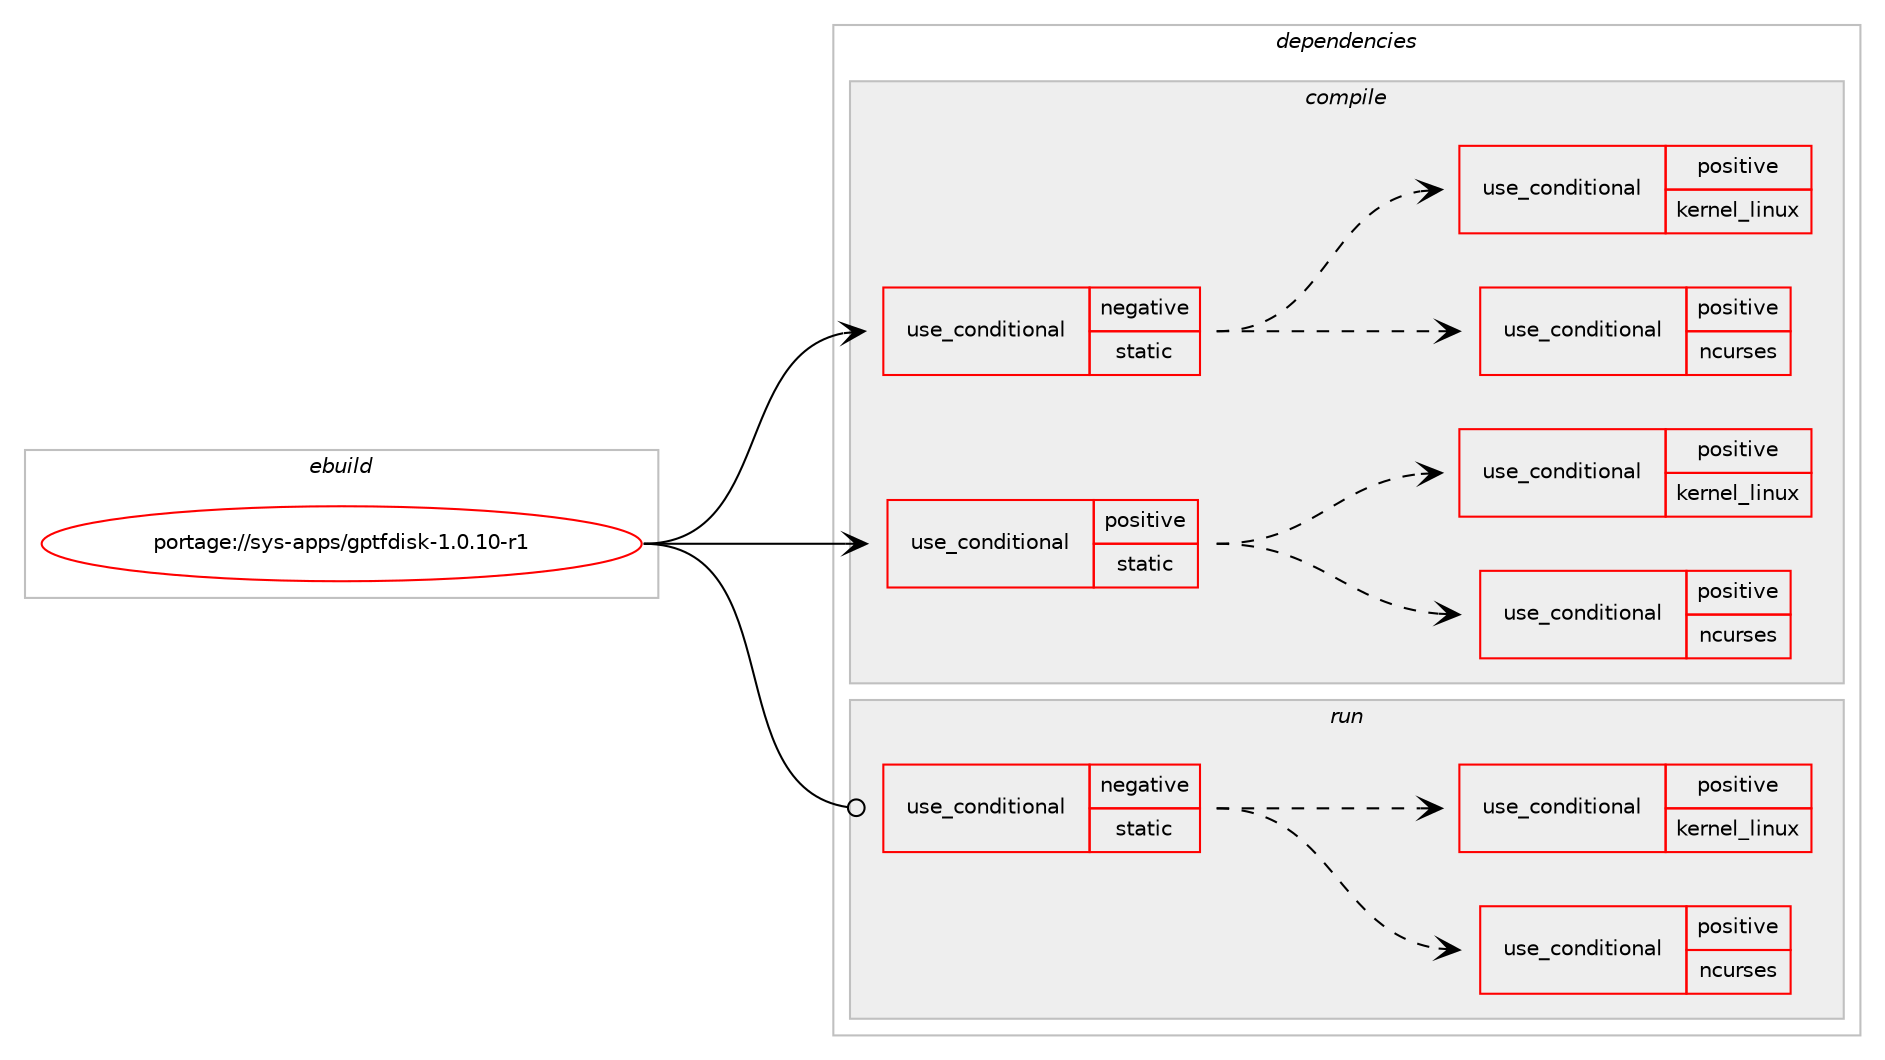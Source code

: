 digraph prolog {

# *************
# Graph options
# *************

newrank=true;
concentrate=true;
compound=true;
graph [rankdir=LR,fontname=Helvetica,fontsize=10,ranksep=1.5];#, ranksep=2.5, nodesep=0.2];
edge  [arrowhead=vee];
node  [fontname=Helvetica,fontsize=10];

# **********
# The ebuild
# **********

subgraph cluster_leftcol {
color=gray;
rank=same;
label=<<i>ebuild</i>>;
id [label="portage://sys-apps/gptfdisk-1.0.10-r1", color=red, width=4, href="../sys-apps/gptfdisk-1.0.10-r1.svg"];
}

# ****************
# The dependencies
# ****************

subgraph cluster_midcol {
color=gray;
label=<<i>dependencies</i>>;
subgraph cluster_compile {
fillcolor="#eeeeee";
style=filled;
label=<<i>compile</i>>;
subgraph cond1113 {
dependency1596 [label=<<TABLE BORDER="0" CELLBORDER="1" CELLSPACING="0" CELLPADDING="4"><TR><TD ROWSPAN="3" CELLPADDING="10">use_conditional</TD></TR><TR><TD>negative</TD></TR><TR><TD>static</TD></TR></TABLE>>, shape=none, color=red];
# *** BEGIN UNKNOWN DEPENDENCY TYPE (TODO) ***
# dependency1596 -> package_dependency(portage://sys-apps/gptfdisk-1.0.10-r1,install,no,dev-libs,popt,none,[,,],[],[])
# *** END UNKNOWN DEPENDENCY TYPE (TODO) ***

subgraph cond1114 {
dependency1597 [label=<<TABLE BORDER="0" CELLBORDER="1" CELLSPACING="0" CELLPADDING="4"><TR><TD ROWSPAN="3" CELLPADDING="10">use_conditional</TD></TR><TR><TD>positive</TD></TR><TR><TD>ncurses</TD></TR></TABLE>>, shape=none, color=red];
# *** BEGIN UNKNOWN DEPENDENCY TYPE (TODO) ***
# dependency1597 -> package_dependency(portage://sys-apps/gptfdisk-1.0.10-r1,install,no,sys-libs,ncurses,none,[,,],any_same_slot,[use(enable(unicode),positive)])
# *** END UNKNOWN DEPENDENCY TYPE (TODO) ***

}
dependency1596:e -> dependency1597:w [weight=20,style="dashed",arrowhead="vee"];
subgraph cond1115 {
dependency1598 [label=<<TABLE BORDER="0" CELLBORDER="1" CELLSPACING="0" CELLPADDING="4"><TR><TD ROWSPAN="3" CELLPADDING="10">use_conditional</TD></TR><TR><TD>positive</TD></TR><TR><TD>kernel_linux</TD></TR></TABLE>>, shape=none, color=red];
# *** BEGIN UNKNOWN DEPENDENCY TYPE (TODO) ***
# dependency1598 -> package_dependency(portage://sys-apps/gptfdisk-1.0.10-r1,install,no,sys-apps,util-linux,none,[,,],[],[])
# *** END UNKNOWN DEPENDENCY TYPE (TODO) ***

}
dependency1596:e -> dependency1598:w [weight=20,style="dashed",arrowhead="vee"];
}
id:e -> dependency1596:w [weight=20,style="solid",arrowhead="vee"];
subgraph cond1116 {
dependency1599 [label=<<TABLE BORDER="0" CELLBORDER="1" CELLSPACING="0" CELLPADDING="4"><TR><TD ROWSPAN="3" CELLPADDING="10">use_conditional</TD></TR><TR><TD>positive</TD></TR><TR><TD>static</TD></TR></TABLE>>, shape=none, color=red];
# *** BEGIN UNKNOWN DEPENDENCY TYPE (TODO) ***
# dependency1599 -> package_dependency(portage://sys-apps/gptfdisk-1.0.10-r1,install,no,dev-libs,popt,none,[,,],[],[use(enable(static-libs),positive)])
# *** END UNKNOWN DEPENDENCY TYPE (TODO) ***

subgraph cond1117 {
dependency1600 [label=<<TABLE BORDER="0" CELLBORDER="1" CELLSPACING="0" CELLPADDING="4"><TR><TD ROWSPAN="3" CELLPADDING="10">use_conditional</TD></TR><TR><TD>positive</TD></TR><TR><TD>ncurses</TD></TR></TABLE>>, shape=none, color=red];
# *** BEGIN UNKNOWN DEPENDENCY TYPE (TODO) ***
# dependency1600 -> package_dependency(portage://sys-apps/gptfdisk-1.0.10-r1,install,no,sys-libs,ncurses,none,[,,],any_same_slot,[use(enable(unicode),positive),use(enable(static-libs),positive)])
# *** END UNKNOWN DEPENDENCY TYPE (TODO) ***

}
dependency1599:e -> dependency1600:w [weight=20,style="dashed",arrowhead="vee"];
subgraph cond1118 {
dependency1601 [label=<<TABLE BORDER="0" CELLBORDER="1" CELLSPACING="0" CELLPADDING="4"><TR><TD ROWSPAN="3" CELLPADDING="10">use_conditional</TD></TR><TR><TD>positive</TD></TR><TR><TD>kernel_linux</TD></TR></TABLE>>, shape=none, color=red];
# *** BEGIN UNKNOWN DEPENDENCY TYPE (TODO) ***
# dependency1601 -> package_dependency(portage://sys-apps/gptfdisk-1.0.10-r1,install,no,sys-apps,util-linux,none,[,,],[],[use(enable(static-libs),positive)])
# *** END UNKNOWN DEPENDENCY TYPE (TODO) ***

}
dependency1599:e -> dependency1601:w [weight=20,style="dashed",arrowhead="vee"];
}
id:e -> dependency1599:w [weight=20,style="solid",arrowhead="vee"];
# *** BEGIN UNKNOWN DEPENDENCY TYPE (TODO) ***
# id -> package_dependency(portage://sys-apps/gptfdisk-1.0.10-r1,install,no,virtual,pkgconfig,none,[,,],[],[])
# *** END UNKNOWN DEPENDENCY TYPE (TODO) ***

}
subgraph cluster_compileandrun {
fillcolor="#eeeeee";
style=filled;
label=<<i>compile and run</i>>;
}
subgraph cluster_run {
fillcolor="#eeeeee";
style=filled;
label=<<i>run</i>>;
subgraph cond1119 {
dependency1602 [label=<<TABLE BORDER="0" CELLBORDER="1" CELLSPACING="0" CELLPADDING="4"><TR><TD ROWSPAN="3" CELLPADDING="10">use_conditional</TD></TR><TR><TD>negative</TD></TR><TR><TD>static</TD></TR></TABLE>>, shape=none, color=red];
# *** BEGIN UNKNOWN DEPENDENCY TYPE (TODO) ***
# dependency1602 -> package_dependency(portage://sys-apps/gptfdisk-1.0.10-r1,run,no,dev-libs,popt,none,[,,],[],[])
# *** END UNKNOWN DEPENDENCY TYPE (TODO) ***

subgraph cond1120 {
dependency1603 [label=<<TABLE BORDER="0" CELLBORDER="1" CELLSPACING="0" CELLPADDING="4"><TR><TD ROWSPAN="3" CELLPADDING="10">use_conditional</TD></TR><TR><TD>positive</TD></TR><TR><TD>ncurses</TD></TR></TABLE>>, shape=none, color=red];
# *** BEGIN UNKNOWN DEPENDENCY TYPE (TODO) ***
# dependency1603 -> package_dependency(portage://sys-apps/gptfdisk-1.0.10-r1,run,no,sys-libs,ncurses,none,[,,],any_same_slot,[use(enable(unicode),positive)])
# *** END UNKNOWN DEPENDENCY TYPE (TODO) ***

}
dependency1602:e -> dependency1603:w [weight=20,style="dashed",arrowhead="vee"];
subgraph cond1121 {
dependency1604 [label=<<TABLE BORDER="0" CELLBORDER="1" CELLSPACING="0" CELLPADDING="4"><TR><TD ROWSPAN="3" CELLPADDING="10">use_conditional</TD></TR><TR><TD>positive</TD></TR><TR><TD>kernel_linux</TD></TR></TABLE>>, shape=none, color=red];
# *** BEGIN UNKNOWN DEPENDENCY TYPE (TODO) ***
# dependency1604 -> package_dependency(portage://sys-apps/gptfdisk-1.0.10-r1,run,no,sys-apps,util-linux,none,[,,],[],[])
# *** END UNKNOWN DEPENDENCY TYPE (TODO) ***

}
dependency1602:e -> dependency1604:w [weight=20,style="dashed",arrowhead="vee"];
}
id:e -> dependency1602:w [weight=20,style="solid",arrowhead="odot"];
}
}

# **************
# The candidates
# **************

subgraph cluster_choices {
rank=same;
color=gray;
label=<<i>candidates</i>>;

}

}
